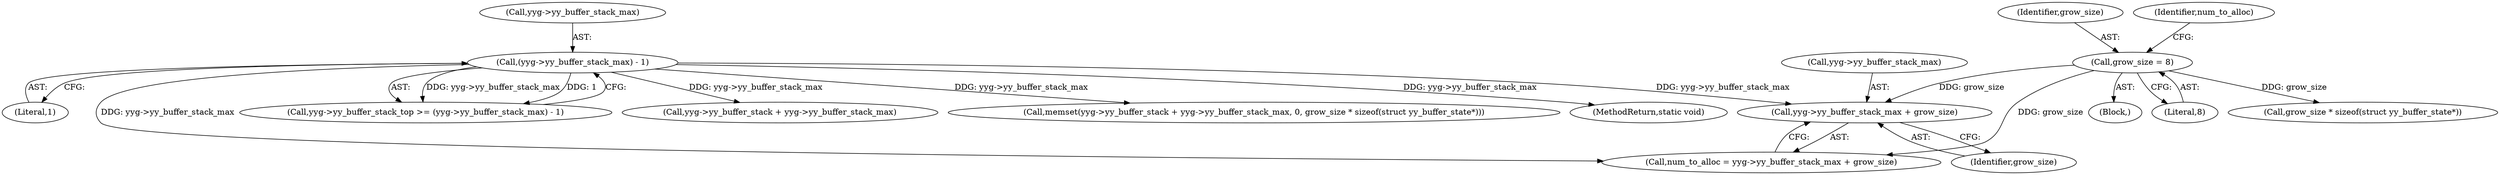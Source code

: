 digraph "0_yara_3119b232c9c453c98d8fa8b6ae4e37ba18117cd4@pointer" {
"1000180" [label="(Call,yyg->yy_buffer_stack_max + grow_size)"];
"1000168" [label="(Call,(yyg->yy_buffer_stack_max) - 1)"];
"1000175" [label="(Call,grow_size = 8)"];
"1000164" [label="(Call,yyg->yy_buffer_stack_top >= (yyg->yy_buffer_stack_max) - 1)"];
"1000168" [label="(Call,(yyg->yy_buffer_stack_max) - 1)"];
"1000184" [label="(Identifier,grow_size)"];
"1000175" [label="(Call,grow_size = 8)"];
"1000179" [label="(Identifier,num_to_alloc)"];
"1000173" [label="(Block,)"];
"1000178" [label="(Call,num_to_alloc = yyg->yy_buffer_stack_max + grow_size)"];
"1000180" [label="(Call,yyg->yy_buffer_stack_max + grow_size)"];
"1000208" [label="(Call,yyg->yy_buffer_stack + yyg->yy_buffer_stack_max)"];
"1000181" [label="(Call,yyg->yy_buffer_stack_max)"];
"1000177" [label="(Literal,8)"];
"1000207" [label="(Call,memset(yyg->yy_buffer_stack + yyg->yy_buffer_stack_max, 0, grow_size * sizeof(struct yy_buffer_state*)))"];
"1000176" [label="(Identifier,grow_size)"];
"1000216" [label="(Call,grow_size * sizeof(struct yy_buffer_state*))"];
"1000225" [label="(MethodReturn,static void)"];
"1000172" [label="(Literal,1)"];
"1000169" [label="(Call,yyg->yy_buffer_stack_max)"];
"1000180" -> "1000178"  [label="AST: "];
"1000180" -> "1000184"  [label="CFG: "];
"1000181" -> "1000180"  [label="AST: "];
"1000184" -> "1000180"  [label="AST: "];
"1000178" -> "1000180"  [label="CFG: "];
"1000168" -> "1000180"  [label="DDG: yyg->yy_buffer_stack_max"];
"1000175" -> "1000180"  [label="DDG: grow_size"];
"1000168" -> "1000164"  [label="AST: "];
"1000168" -> "1000172"  [label="CFG: "];
"1000169" -> "1000168"  [label="AST: "];
"1000172" -> "1000168"  [label="AST: "];
"1000164" -> "1000168"  [label="CFG: "];
"1000168" -> "1000225"  [label="DDG: yyg->yy_buffer_stack_max"];
"1000168" -> "1000164"  [label="DDG: yyg->yy_buffer_stack_max"];
"1000168" -> "1000164"  [label="DDG: 1"];
"1000168" -> "1000178"  [label="DDG: yyg->yy_buffer_stack_max"];
"1000168" -> "1000207"  [label="DDG: yyg->yy_buffer_stack_max"];
"1000168" -> "1000208"  [label="DDG: yyg->yy_buffer_stack_max"];
"1000175" -> "1000173"  [label="AST: "];
"1000175" -> "1000177"  [label="CFG: "];
"1000176" -> "1000175"  [label="AST: "];
"1000177" -> "1000175"  [label="AST: "];
"1000179" -> "1000175"  [label="CFG: "];
"1000175" -> "1000178"  [label="DDG: grow_size"];
"1000175" -> "1000216"  [label="DDG: grow_size"];
}
